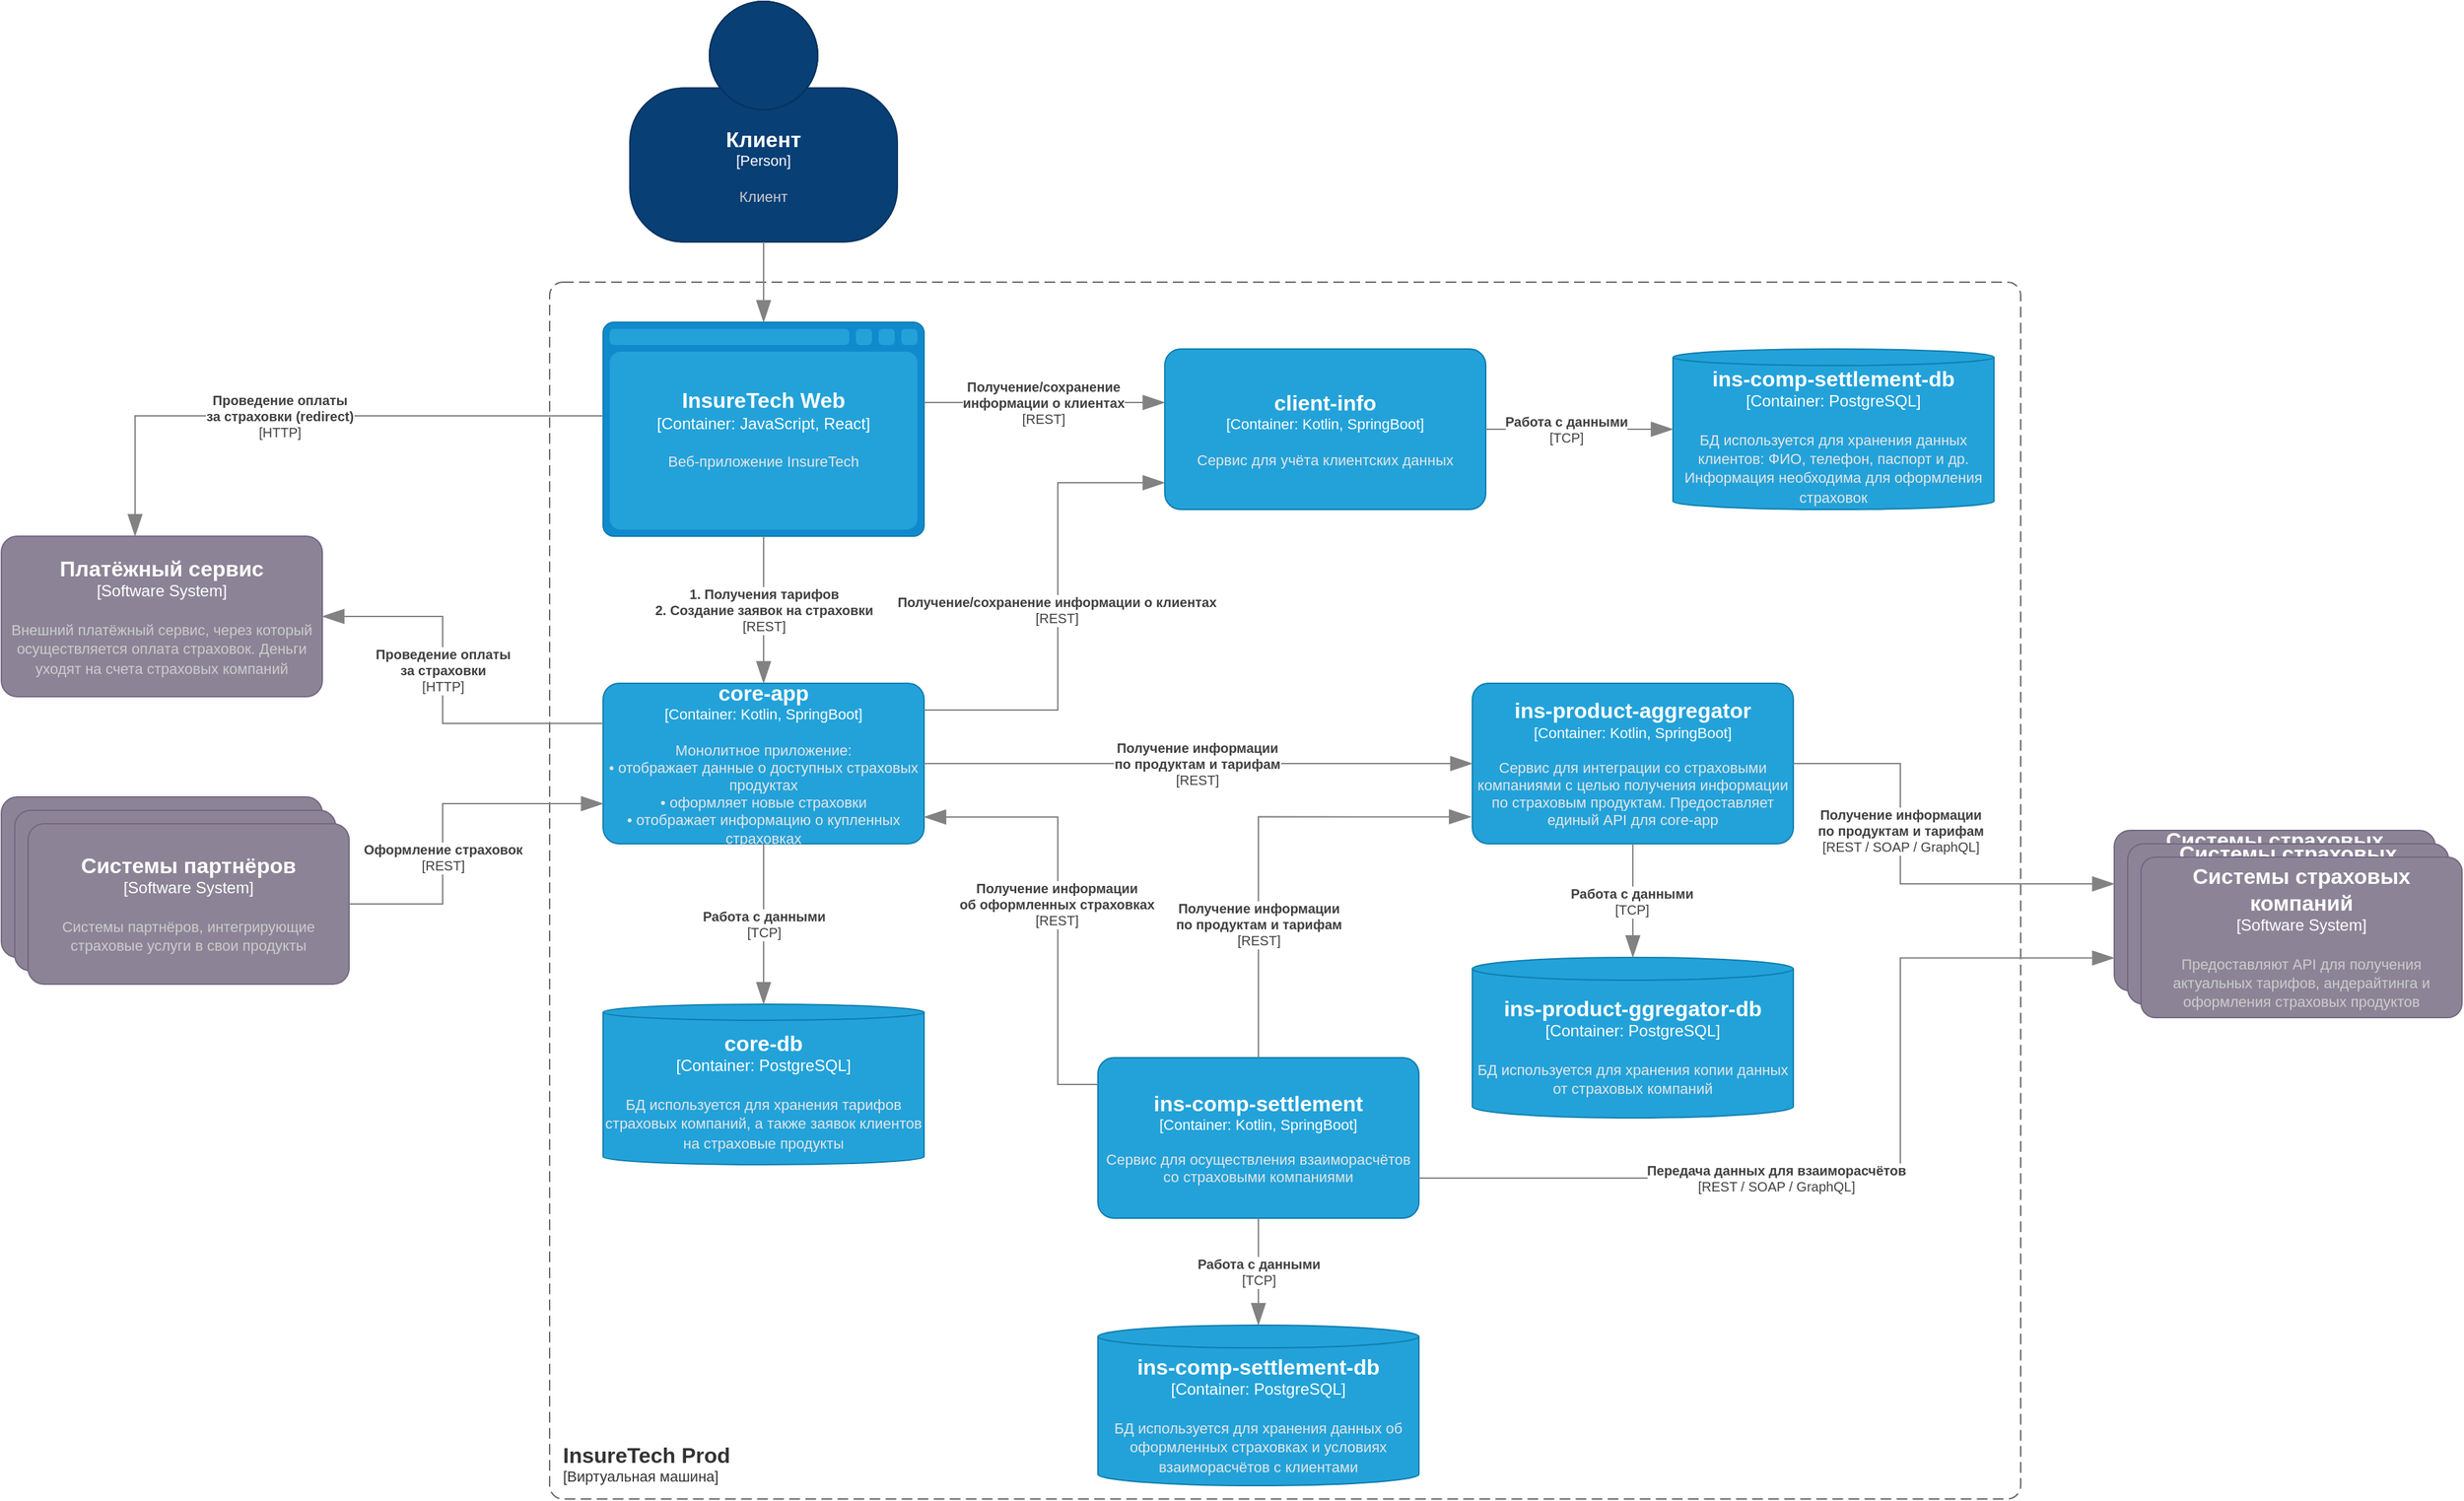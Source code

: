 <mxfile compressed="true" version="25.0.2" pages="2"><diagram id="51zmUan4mFf6pz3q3UUt" name="Cache DB"><mxGraphModel dx="1221" dy="1941" grid="1" gridSize="10" guides="1" tooltips="1" connect="1" arrows="1" fold="1" page="1" pageScale="1" pageWidth="827" pageHeight="1169" math="0" shadow="0"><root><mxCell id="0"/><mxCell id="1" parent="0"/><object placeholders="1" c4Name="InsureTech Prod" c4Type="SystemScopeBoundary" c4Application="Виртуальная машина" label="&lt;font style=&quot;font-size: 16px&quot;&gt;&lt;b&gt;&lt;div style=&quot;text-align: left&quot;&gt;%c4Name%&lt;/div&gt;&lt;/b&gt;&lt;/font&gt;&lt;div style=&quot;text-align: left&quot;&gt;[%c4Application%]&lt;/div&gt;" id="uZ0quFO-MIEIE11IO5jD-1"><mxCell style="rounded=1;fontSize=11;whiteSpace=wrap;html=1;dashed=1;arcSize=20;fillColor=none;strokeColor=#666666;fontColor=#333333;labelBackgroundColor=none;align=left;verticalAlign=bottom;labelBorderColor=none;spacingTop=0;spacing=10;dashPattern=8 4;metaEdit=1;rotatable=0;perimeter=rectanglePerimeter;noLabel=0;labelPadding=0;allowArrows=0;connectable=0;expand=0;recursiveResize=0;editable=1;pointerEvents=0;absoluteArcSize=1;points=[[0.25,0,0],[0.5,0,0],[0.75,0,0],[1,0.25,0],[1,0.5,0],[1,0.75,0],[0.75,1,0],[0.5,1,0],[0.25,1,0],[0,0.75,0],[0,0.5,0],[0,0.25,0]];" parent="1" vertex="1"><mxGeometry x="450" y="130" width="1100" height="910" as="geometry"/></mxCell></object><object placeholders="1" c4Type="core-db" c4Container="Container" c4Technology="PostgreSQL" c4Description="БД используется для хранения тарифов страховых компаний, а также заявок клиентов на страховые продукты" label="&lt;font style=&quot;font-size: 16px&quot;&gt;&lt;b&gt;%c4Type%&lt;/b&gt;&lt;/font&gt;&lt;div&gt;[%c4Container%:&amp;nbsp;%c4Technology%]&lt;/div&gt;&lt;br&gt;&lt;div&gt;&lt;font style=&quot;font-size: 11px&quot;&gt;&lt;font color=&quot;#E6E6E6&quot;&gt;%c4Description%&lt;/font&gt;&lt;/div&gt;" id="uZ0quFO-MIEIE11IO5jD-2"><mxCell style="shape=cylinder3;size=6.0;whiteSpace=wrap;html=1;boundedLbl=1;rounded=0;labelBackgroundColor=none;fillColor=#23A2D9;fontSize=12;fontColor=#ffffff;align=center;strokeColor=#0E7DAD;metaEdit=1;points=[[0.5,0,0],[1,0.25,0],[1,0.5,0],[1,0.75,0],[0.5,1,0],[0,0.75,0],[0,0.5,0],[0,0.25,0]];resizable=0;" parent="1" vertex="1"><mxGeometry x="490" y="670" width="240" height="120" as="geometry"/></mxCell></object><object placeholders="1" c4Name="core-app" c4Type="Container" c4Technology="Kotlin, SpringBoot" c4Description="Монолитное приложение:&#10;• отображает данные о доступных страховых продуктах&#10;• оформляет новые страховки&#10;• отображает информацию о купленных страховках" label="&lt;font style=&quot;font-size: 16px&quot;&gt;&lt;b&gt;%c4Name%&lt;/b&gt;&lt;/font&gt;&lt;div&gt;[%c4Type%: %c4Technology%]&lt;/div&gt;&lt;br&gt;&lt;div&gt;&lt;font style=&quot;font-size: 11px&quot;&gt;&lt;font color=&quot;#E6E6E6&quot;&gt;%c4Description%&lt;/font&gt;&lt;/div&gt;" id="uZ0quFO-MIEIE11IO5jD-3"><mxCell style="rounded=1;whiteSpace=wrap;html=1;fontSize=11;labelBackgroundColor=none;fillColor=#23A2D9;fontColor=#ffffff;align=center;arcSize=10;strokeColor=#0E7DAD;metaEdit=1;resizable=0;points=[[0.25,0,0],[0.5,0,0],[0.75,0,0],[1,0.25,0],[1,0.5,0],[1,0.75,0],[0.75,1,0],[0.5,1,0],[0.25,1,0],[0,0.75,0],[0,0.5,0],[0,0.25,0]];" parent="1" vertex="1"><mxGeometry x="490" y="430" width="240" height="120" as="geometry"/></mxCell></object><object placeholders="1" c4Type="InsureTech Web" c4Container="Container" c4Technology="JavaScript, React" c4Description="Веб-приложение InsureTech" label="&lt;font style=&quot;font-size: 16px&quot;&gt;&lt;b&gt;%c4Type%&lt;/b&gt;&lt;/font&gt;&lt;div&gt;[%c4Container%:&amp;nbsp;%c4Technology%]&lt;/div&gt;&lt;br&gt;&lt;div&gt;&lt;font style=&quot;font-size: 11px&quot;&gt;&lt;font color=&quot;#E6E6E6&quot;&gt;%c4Description%&lt;/font&gt;&lt;/div&gt;" id="uZ0quFO-MIEIE11IO5jD-4"><mxCell style="shape=mxgraph.c4.webBrowserContainer2;whiteSpace=wrap;html=1;boundedLbl=1;rounded=0;labelBackgroundColor=none;strokeColor=#118ACD;fillColor=#23A2D9;strokeColor=#118ACD;strokeColor2=#0E7DAD;fontSize=12;fontColor=#ffffff;align=center;metaEdit=1;points=[[0.5,0,0],[1,0.25,0],[1,0.5,0],[1,0.75,0],[0.5,1,0],[0,0.75,0],[0,0.5,0],[0,0.25,0]];resizable=0;" parent="1" vertex="1"><mxGeometry x="490" y="160" width="240" height="160" as="geometry"/></mxCell></object><object placeholders="1" c4Type="Relationship" c4Technology="REST" c4Description="1. Получения тарифов&#10;2. Создание заявок на страховки" label="&lt;div style=&quot;text-align: left&quot;&gt;&lt;div style=&quot;text-align: center&quot;&gt;&lt;b&gt;%c4Description%&lt;/b&gt;&lt;/div&gt;&lt;div style=&quot;text-align: center&quot;&gt;[%c4Technology%]&lt;/div&gt;&lt;/div&gt;" id="uZ0quFO-MIEIE11IO5jD-5"><mxCell style="endArrow=blockThin;html=1;fontSize=10;fontColor=#404040;strokeWidth=1;endFill=1;strokeColor=#828282;elbow=vertical;metaEdit=1;endSize=14;startSize=14;jumpStyle=arc;jumpSize=16;rounded=0;edgeStyle=orthogonalEdgeStyle;" parent="1" source="uZ0quFO-MIEIE11IO5jD-4" target="uZ0quFO-MIEIE11IO5jD-3" edge="1"><mxGeometry width="240" relative="1" as="geometry"><mxPoint x="550" y="290" as="sourcePoint"/><mxPoint x="790" y="290" as="targetPoint"/><Array as="points"><mxPoint x="610" y="160"/></Array></mxGeometry></mxCell></object><object placeholders="1" c4Type="Relationship" c4Technology="TCP" c4Description="Работа с данными" label="&lt;div style=&quot;text-align: left&quot;&gt;&lt;div style=&quot;text-align: center&quot;&gt;&lt;b&gt;%c4Description%&lt;/b&gt;&lt;/div&gt;&lt;div style=&quot;text-align: center&quot;&gt;[%c4Technology%]&lt;/div&gt;&lt;/div&gt;" id="uZ0quFO-MIEIE11IO5jD-6"><mxCell style="endArrow=blockThin;html=1;fontSize=10;fontColor=#404040;strokeWidth=1;endFill=1;strokeColor=#828282;elbow=vertical;metaEdit=1;endSize=14;startSize=14;jumpStyle=arc;jumpSize=16;rounded=0;edgeStyle=orthogonalEdgeStyle;" parent="1" source="uZ0quFO-MIEIE11IO5jD-3" target="uZ0quFO-MIEIE11IO5jD-2" edge="1"><mxGeometry width="240" relative="1" as="geometry"><mxPoint x="600" y="600" as="sourcePoint"/><mxPoint x="840" y="600" as="targetPoint"/></mxGeometry></mxCell></object><object placeholders="1" c4Name="Системы партнеров" c4Type="Software System" c4Description="Системы партнеров, интегрирующие страховые услуги в свои продукты" label="&lt;font style=&quot;font-size: 16px&quot;&gt;&lt;b&gt;%c4Name%&lt;/b&gt;&lt;/font&gt;&lt;div&gt;[%c4Type%]&lt;/div&gt;&lt;br&gt;&lt;div&gt;&lt;font style=&quot;font-size: 11px&quot;&gt;&lt;font color=&quot;#cccccc&quot;&gt;%c4Description%&lt;/font&gt;&lt;/div&gt;" id="uZ0quFO-MIEIE11IO5jD-7"><mxCell style="rounded=1;whiteSpace=wrap;html=1;labelBackgroundColor=none;fillColor=#8C8496;fontColor=#ffffff;align=center;arcSize=10;strokeColor=#736782;metaEdit=1;resizable=0;points=[[0.25,0,0],[0.5,0,0],[0.75,0,0],[1,0.25,0],[1,0.5,0],[1,0.75,0],[0.75,1,0],[0.5,1,0],[0.25,1,0],[0,0.75,0],[0,0.5,0],[0,0.25,0]];" parent="1" vertex="1"><mxGeometry x="40" y="515" width="240" height="120" as="geometry"/></mxCell></object><object placeholders="1" c4Name="Системы партнеров" c4Type="Software System" c4Description="Системы партнеров, интегрирующие страховые услуги в свои продукты" label="&lt;font style=&quot;font-size: 16px&quot;&gt;&lt;b&gt;%c4Name%&lt;/b&gt;&lt;/font&gt;&lt;div&gt;[%c4Type%]&lt;/div&gt;&lt;br&gt;&lt;div&gt;&lt;font style=&quot;font-size: 11px&quot;&gt;&lt;font color=&quot;#cccccc&quot;&gt;%c4Description%&lt;/font&gt;&lt;/div&gt;" id="uZ0quFO-MIEIE11IO5jD-8"><mxCell style="rounded=1;whiteSpace=wrap;html=1;labelBackgroundColor=none;fillColor=#8C8496;fontColor=#ffffff;align=center;arcSize=10;strokeColor=#736782;metaEdit=1;resizable=0;points=[[0.25,0,0],[0.5,0,0],[0.75,0,0],[1,0.25,0],[1,0.5,0],[1,0.75,0],[0.75,1,0],[0.5,1,0],[0.25,1,0],[0,0.75,0],[0,0.5,0],[0,0.25,0]];" parent="1" vertex="1"><mxGeometry x="50" y="525" width="240" height="120" as="geometry"/></mxCell></object><object placeholders="1" c4Name="Системы партнёров" c4Type="Software System" c4Description="Системы партнёров, интегрирующие страховые услуги в свои продукты" label="&lt;font style=&quot;font-size: 16px&quot;&gt;&lt;b&gt;%c4Name%&lt;/b&gt;&lt;/font&gt;&lt;div&gt;[%c4Type%]&lt;/div&gt;&lt;br&gt;&lt;div&gt;&lt;font style=&quot;font-size: 11px&quot;&gt;&lt;font color=&quot;#cccccc&quot;&gt;%c4Description%&lt;/font&gt;&lt;/div&gt;" id="uZ0quFO-MIEIE11IO5jD-9"><mxCell style="rounded=1;whiteSpace=wrap;html=1;labelBackgroundColor=none;fillColor=#8C8496;fontColor=#ffffff;align=center;arcSize=10;strokeColor=#736782;metaEdit=1;resizable=0;points=[[0.25,0,0],[0.5,0,0],[0.75,0,0],[1,0.25,0],[1,0.5,0],[1,0.75,0],[0.75,1,0],[0.5,1,0],[0.25,1,0],[0,0.75,0],[0,0.5,0],[0,0.25,0]];" parent="1" vertex="1"><mxGeometry x="60" y="535" width="240" height="120" as="geometry"/></mxCell></object><object placeholders="1" c4Type="Relationship" c4Technology="REST" c4Description="Оформление страховок" label="&lt;div style=&quot;text-align: left&quot;&gt;&lt;div style=&quot;text-align: center&quot;&gt;&lt;b&gt;%c4Description%&lt;/b&gt;&lt;/div&gt;&lt;div style=&quot;text-align: center&quot;&gt;[%c4Technology%]&lt;/div&gt;&lt;/div&gt;" id="uZ0quFO-MIEIE11IO5jD-10"><mxCell style="endArrow=blockThin;html=1;fontSize=10;fontColor=#404040;strokeWidth=1;endFill=1;strokeColor=#828282;elbow=vertical;metaEdit=1;endSize=14;startSize=14;jumpStyle=arc;jumpSize=16;rounded=0;edgeStyle=orthogonalEdgeStyle;" parent="1" source="uZ0quFO-MIEIE11IO5jD-9" target="uZ0quFO-MIEIE11IO5jD-3" edge="1"><mxGeometry x="-0.207" width="240" relative="1" as="geometry"><mxPoint x="50" y="415" as="sourcePoint"/><mxPoint x="490" y="595" as="targetPoint"/><Array as="points"><mxPoint x="370" y="595"/><mxPoint x="370" y="520"/></Array><mxPoint as="offset"/></mxGeometry></mxCell></object><object placeholders="1" c4Name="Системы страховых компаний" c4Type="Software System" c4Description="Системы страховых компаний, предоставляющие API для получения актуальных тарифов, андерайтинга и оформления страховых продуктов" label="&lt;font style=&quot;font-size: 16px&quot;&gt;&lt;b&gt;%c4Name%&lt;/b&gt;&lt;/font&gt;&lt;div&gt;[%c4Type%]&lt;/div&gt;&lt;br&gt;&lt;div&gt;&lt;font style=&quot;font-size: 11px&quot;&gt;&lt;font color=&quot;#cccccc&quot;&gt;%c4Description%&lt;/font&gt;&lt;/div&gt;" id="uZ0quFO-MIEIE11IO5jD-11"><mxCell style="rounded=1;whiteSpace=wrap;html=1;labelBackgroundColor=none;fillColor=#8C8496;fontColor=#ffffff;align=center;arcSize=10;strokeColor=#736782;metaEdit=1;resizable=0;points=[[0.25,0,0],[0.5,0,0],[0.75,0,0],[1,0.25,0],[1,0.5,0],[1,0.75,0],[0.75,1,0],[0.5,1,0],[0.25,1,0],[0,0.75,0],[0,0.5,0],[0,0.25,0]];" parent="1" vertex="1"><mxGeometry x="1620" y="540" width="240" height="120" as="geometry"/></mxCell></object><object placeholders="1" c4Name="Системы страховых компаний" c4Type="Software System" c4Description="Системы страховых компаний, предоставляющие API для получения актуальных тарифов, андерайтинга и оформления страховых продуктов" label="&lt;font style=&quot;font-size: 16px&quot;&gt;&lt;b&gt;%c4Name%&lt;/b&gt;&lt;/font&gt;&lt;div&gt;[%c4Type%]&lt;/div&gt;&lt;br&gt;&lt;div&gt;&lt;font style=&quot;font-size: 11px&quot;&gt;&lt;font color=&quot;#cccccc&quot;&gt;%c4Description%&lt;/font&gt;&lt;/div&gt;" id="uZ0quFO-MIEIE11IO5jD-12"><mxCell style="rounded=1;whiteSpace=wrap;html=1;labelBackgroundColor=none;fillColor=#8C8496;fontColor=#ffffff;align=center;arcSize=10;strokeColor=#736782;metaEdit=1;resizable=0;points=[[0.25,0,0],[0.5,0,0],[0.75,0,0],[1,0.25,0],[1,0.5,0],[1,0.75,0],[0.75,1,0],[0.5,1,0],[0.25,1,0],[0,0.75,0],[0,0.5,0],[0,0.25,0]];" parent="1" vertex="1"><mxGeometry x="1630" y="550" width="240" height="120" as="geometry"/></mxCell></object><object placeholders="1" c4Name="Системы страховых компаний" c4Type="Software System" c4Description="Предоставляют API для получения актуальных тарифов, андерайтинга и оформления страховых продуктов" label="&lt;font style=&quot;font-size: 16px&quot;&gt;&lt;b&gt;%c4Name%&lt;/b&gt;&lt;/font&gt;&lt;div&gt;[%c4Type%]&lt;/div&gt;&lt;br&gt;&lt;div&gt;&lt;font style=&quot;font-size: 11px&quot;&gt;&lt;font color=&quot;#cccccc&quot;&gt;%c4Description%&lt;/font&gt;&lt;/div&gt;" id="uZ0quFO-MIEIE11IO5jD-13"><mxCell style="rounded=1;whiteSpace=wrap;html=1;labelBackgroundColor=none;fillColor=#8C8496;fontColor=#ffffff;align=center;arcSize=9;strokeColor=#736782;metaEdit=1;resizable=0;points=[[0.25,0,0],[0.5,0,0],[0.75,0,0],[1,0.25,0],[1,0.5,0],[1,0.75,0],[0.75,1,0],[0.5,1,0],[0.25,1,0],[0,0.75,0],[0,0.5,0],[0,0.25,0]];" parent="1" vertex="1"><mxGeometry x="1640" y="560" width="240" height="120" as="geometry"/></mxCell></object><object placeholders="1" c4Name="ins-product-aggregator" c4Type="Container" c4Technology="Kotlin, SpringBoot" c4Description="Сервис для интеграции со страховыми компаниями с целью получения информации по страховым продуктам. Предоставляет единый API для core-app" label="&lt;font style=&quot;font-size: 16px&quot;&gt;&lt;b&gt;%c4Name%&lt;/b&gt;&lt;/font&gt;&lt;div&gt;[%c4Type%: %c4Technology%]&lt;/div&gt;&lt;br&gt;&lt;div&gt;&lt;font style=&quot;font-size: 11px&quot;&gt;&lt;font color=&quot;#E6E6E6&quot;&gt;%c4Description%&lt;/font&gt;&lt;/div&gt;" id="uZ0quFO-MIEIE11IO5jD-16"><mxCell style="rounded=1;whiteSpace=wrap;html=1;fontSize=11;labelBackgroundColor=none;fillColor=#23A2D9;fontColor=#ffffff;align=center;arcSize=10;strokeColor=#0E7DAD;metaEdit=1;resizable=0;points=[[0.25,0,0],[0.5,0,0],[0.75,0,0],[1,0.25,0],[1,0.5,0],[1,0.75,0],[0.75,1,0],[0.5,1,0],[0.25,1,0],[0,0.75,0],[0,0.5,0],[0,0.25,0]];" parent="1" vertex="1"><mxGeometry x="1140" y="430" width="240" height="120" as="geometry"/></mxCell></object><object placeholders="1" c4Type="Relationship" c4Technology="REST / SOAP / GraphQL" c4Description="Получение информации &#10;по продуктам и тарифам" label="&lt;div style=&quot;text-align: left&quot;&gt;&lt;div style=&quot;text-align: center&quot;&gt;&lt;b&gt;%c4Description%&lt;/b&gt;&lt;/div&gt;&lt;div style=&quot;text-align: center&quot;&gt;[%c4Technology%]&lt;/div&gt;&lt;/div&gt;" id="uZ0quFO-MIEIE11IO5jD-17"><mxCell style="endArrow=blockThin;html=1;fontSize=10;fontColor=#404040;strokeWidth=1;endFill=1;strokeColor=#828282;elbow=vertical;metaEdit=1;endSize=14;startSize=14;jumpStyle=arc;jumpSize=16;rounded=0;edgeStyle=orthogonalEdgeStyle;" parent="1" source="uZ0quFO-MIEIE11IO5jD-16" target="uZ0quFO-MIEIE11IO5jD-11" edge="1"><mxGeometry x="-0.214" width="240" relative="1" as="geometry"><mxPoint x="870" y="390" as="sourcePoint"/><mxPoint x="1110" y="390" as="targetPoint"/><mxPoint as="offset"/><Array as="points"><mxPoint x="1460" y="490"/><mxPoint x="1460" y="580"/></Array></mxGeometry></mxCell></object><object placeholders="1" c4Type="Relationship" c4Technology="REST" c4Description="Получение информации &#10;по продуктам и тарифам" label="&lt;div style=&quot;text-align: left&quot;&gt;&lt;div style=&quot;text-align: center&quot;&gt;&lt;b&gt;%c4Description%&lt;/b&gt;&lt;/div&gt;&lt;div style=&quot;text-align: center&quot;&gt;[%c4Technology%]&lt;/div&gt;&lt;/div&gt;" id="uZ0quFO-MIEIE11IO5jD-18"><mxCell style="endArrow=blockThin;html=1;fontSize=10;fontColor=#404040;strokeWidth=1;endFill=1;strokeColor=#828282;elbow=vertical;metaEdit=1;endSize=14;startSize=14;jumpStyle=arc;jumpSize=16;rounded=0;edgeStyle=orthogonalEdgeStyle;" parent="1" source="uZ0quFO-MIEIE11IO5jD-3" target="uZ0quFO-MIEIE11IO5jD-16" edge="1"><mxGeometry width="240" relative="1" as="geometry"><mxPoint x="1190" y="500" as="sourcePoint"/><mxPoint x="1370" y="500" as="targetPoint"/><mxPoint x="-1" as="offset"/><Array as="points"><mxPoint x="820" y="490"/><mxPoint x="820" y="490"/></Array></mxGeometry></mxCell></object><object placeholders="1" c4Name="ins-comp-settlement" c4Type="Container" c4Technology="Kotlin, SpringBoot" c4Description="Сервис для осуществления взаиморасчётов со страховыми компаниями" label="&lt;font style=&quot;font-size: 16px&quot;&gt;&lt;b&gt;%c4Name%&lt;/b&gt;&lt;/font&gt;&lt;div&gt;[%c4Type%: %c4Technology%]&lt;/div&gt;&lt;br&gt;&lt;div&gt;&lt;font style=&quot;font-size: 11px&quot;&gt;&lt;font color=&quot;#E6E6E6&quot;&gt;%c4Description%&lt;/font&gt;&lt;/div&gt;" id="uZ0quFO-MIEIE11IO5jD-19"><mxCell style="rounded=1;whiteSpace=wrap;html=1;fontSize=11;labelBackgroundColor=none;fillColor=#23A2D9;fontColor=#ffffff;align=center;arcSize=10;strokeColor=#0E7DAD;metaEdit=1;resizable=0;points=[[0.25,0,0],[0.5,0,0],[0.75,0,0],[1,0.25,0],[1,0.5,0],[1,0.75,0],[0.75,1,0],[0.5,1,0],[0.25,1,0],[0,0.75,0],[0,0.5,0],[0,0.25,0]];" parent="1" vertex="1"><mxGeometry x="860" y="710" width="240" height="120" as="geometry"/></mxCell></object><object placeholders="1" c4Name="Клиент" c4Type="Person" c4Description="Клиент" label="&lt;font style=&quot;font-size: 16px&quot;&gt;&lt;b&gt;%c4Name%&lt;/b&gt;&lt;/font&gt;&lt;div&gt;[%c4Type%]&lt;/div&gt;&lt;br&gt;&lt;div&gt;&lt;font style=&quot;font-size: 11px&quot;&gt;&lt;font color=&quot;#cccccc&quot;&gt;%c4Description%&lt;/font&gt;&lt;/div&gt;" id="uZ0quFO-MIEIE11IO5jD-23"><mxCell style="html=1;fontSize=11;dashed=0;whiteSpace=wrap;fillColor=#083F75;strokeColor=#06315C;fontColor=#ffffff;shape=mxgraph.c4.person2;align=center;metaEdit=1;points=[[0.5,0,0],[1,0.5,0],[1,0.75,0],[0.75,1,0],[0.5,1,0],[0.25,1,0],[0,0.75,0],[0,0.5,0]];resizable=0;" parent="1" vertex="1"><mxGeometry x="510" y="-80" width="200" height="180" as="geometry"/></mxCell></object><object placeholders="1" c4Type="Relationship" id="uZ0quFO-MIEIE11IO5jD-24"><mxCell style="endArrow=blockThin;html=1;fontSize=10;fontColor=#404040;strokeWidth=1;endFill=1;strokeColor=#828282;elbow=vertical;metaEdit=1;endSize=14;startSize=14;jumpStyle=arc;jumpSize=16;rounded=0;edgeStyle=orthogonalEdgeStyle;" parent="1" source="uZ0quFO-MIEIE11IO5jD-23" target="uZ0quFO-MIEIE11IO5jD-4" edge="1"><mxGeometry width="240" relative="1" as="geometry"><mxPoint x="650" y="10" as="sourcePoint"/><mxPoint x="890" y="10" as="targetPoint"/></mxGeometry></mxCell></object><object placeholders="1" c4Type="ins-comp-settlement-db" c4Container="Container" c4Technology="PostgreSQL" c4Description="БД используется для хранения данных об оформленных страховках и условиях взаиморасчётов с клиентами" label="&lt;font style=&quot;font-size: 16px&quot;&gt;&lt;b&gt;%c4Type%&lt;/b&gt;&lt;/font&gt;&lt;div&gt;[%c4Container%:&amp;nbsp;%c4Technology%]&lt;/div&gt;&lt;br&gt;&lt;div&gt;&lt;font style=&quot;font-size: 11px&quot;&gt;&lt;font color=&quot;#E6E6E6&quot;&gt;%c4Description%&lt;/font&gt;&lt;/div&gt;" id="uZ0quFO-MIEIE11IO5jD-28"><mxCell style="shape=cylinder3;size=8.51;whiteSpace=wrap;html=1;boundedLbl=1;rounded=0;labelBackgroundColor=none;fillColor=#23A2D9;fontSize=12;fontColor=#ffffff;align=center;strokeColor=#0E7DAD;metaEdit=1;points=[[0.5,0,0],[1,0.25,0],[1,0.5,0],[1,0.75,0],[0.5,1,0],[0,0.75,0],[0,0.5,0],[0,0.25,0]];resizable=0;" parent="1" vertex="1"><mxGeometry x="860" y="910" width="240" height="120" as="geometry"/></mxCell></object><object placeholders="1" c4Type="Relationship" c4Technology="TCP" c4Description="Работа с данными" label="&lt;div style=&quot;text-align: left&quot;&gt;&lt;div style=&quot;text-align: center&quot;&gt;&lt;b&gt;%c4Description%&lt;/b&gt;&lt;/div&gt;&lt;div style=&quot;text-align: center&quot;&gt;[%c4Technology%]&lt;/div&gt;&lt;/div&gt;" id="uZ0quFO-MIEIE11IO5jD-29"><mxCell style="endArrow=blockThin;html=1;fontSize=10;fontColor=#404040;strokeWidth=1;endFill=1;strokeColor=#828282;elbow=vertical;metaEdit=1;endSize=14;startSize=14;jumpStyle=arc;jumpSize=16;rounded=0;edgeStyle=orthogonalEdgeStyle;" parent="1" source="uZ0quFO-MIEIE11IO5jD-19" target="uZ0quFO-MIEIE11IO5jD-28" edge="1"><mxGeometry width="240" relative="1" as="geometry"><mxPoint x="740" y="800" as="sourcePoint"/><mxPoint x="740" y="920" as="targetPoint"/></mxGeometry></mxCell></object><object placeholders="1" c4Type="Relationship" c4Technology="REST / SOAP / GraphQL" c4Description="Передача данных для взаиморасчётов" label="&lt;div style=&quot;text-align: left&quot;&gt;&lt;div style=&quot;text-align: center&quot;&gt;&lt;b&gt;%c4Description%&lt;/b&gt;&lt;/div&gt;&lt;div style=&quot;text-align: center&quot;&gt;[%c4Technology%]&lt;/div&gt;&lt;/div&gt;" id="uZ0quFO-MIEIE11IO5jD-32"><mxCell style="endArrow=blockThin;html=1;fontSize=10;fontColor=#404040;strokeWidth=1;endFill=1;strokeColor=#828282;elbow=vertical;metaEdit=1;endSize=14;startSize=14;jumpStyle=arc;jumpSize=16;rounded=0;edgeStyle=orthogonalEdgeStyle;entryX=0;entryY=0.795;entryDx=0;entryDy=0;entryPerimeter=0;exitX=1;exitY=0.75;exitDx=0;exitDy=0;exitPerimeter=0;" parent="1" source="uZ0quFO-MIEIE11IO5jD-19" target="uZ0quFO-MIEIE11IO5jD-11" edge="1"><mxGeometry x="-0.221" width="240" relative="1" as="geometry"><mxPoint x="1160" y="500" as="sourcePoint"/><mxPoint x="1350" y="590" as="targetPoint"/><mxPoint as="offset"/><Array as="points"><mxPoint x="1460" y="800"/><mxPoint x="1460" y="635"/></Array></mxGeometry></mxCell></object><object placeholders="1" c4Type="Relationship" c4Technology="REST" c4Description="Получение информации &#10;по продуктам и тарифам" label="&lt;div style=&quot;text-align: left&quot;&gt;&lt;div style=&quot;text-align: center&quot;&gt;&lt;b&gt;%c4Description%&lt;/b&gt;&lt;/div&gt;&lt;div style=&quot;text-align: center&quot;&gt;[%c4Technology%]&lt;/div&gt;&lt;/div&gt;" id="uZ0quFO-MIEIE11IO5jD-33"><mxCell style="endArrow=blockThin;html=1;fontSize=10;fontColor=#404040;strokeWidth=1;endFill=1;strokeColor=#828282;elbow=vertical;metaEdit=1;endSize=14;startSize=14;jumpStyle=arc;jumpSize=16;rounded=0;edgeStyle=orthogonalEdgeStyle;entryX=-0.004;entryY=0.832;entryDx=0;entryDy=0;entryPerimeter=0;exitX=0.5;exitY=0;exitDx=0;exitDy=0;exitPerimeter=0;" parent="1" source="uZ0quFO-MIEIE11IO5jD-19" target="uZ0quFO-MIEIE11IO5jD-16" edge="1"><mxGeometry x="-0.41" width="240" relative="1" as="geometry"><mxPoint x="890" y="470" as="sourcePoint"/><mxPoint x="1070" y="470" as="targetPoint"/><mxPoint as="offset"/><Array as="points"/></mxGeometry></mxCell></object><object placeholders="1" c4Type="Relationship" c4Technology="REST" c4Description="Получение информации &#10;об оформленных страховках" label="&lt;div style=&quot;text-align: left&quot;&gt;&lt;div style=&quot;text-align: center&quot;&gt;&lt;b&gt;%c4Description%&lt;/b&gt;&lt;/div&gt;&lt;div style=&quot;text-align: center&quot;&gt;[%c4Technology%]&lt;/div&gt;&lt;/div&gt;" id="uZ0quFO-MIEIE11IO5jD-34"><mxCell style="endArrow=blockThin;html=1;fontSize=10;fontColor=#404040;strokeWidth=1;endFill=1;strokeColor=#828282;elbow=vertical;metaEdit=1;endSize=14;startSize=14;jumpStyle=arc;jumpSize=16;rounded=0;edgeStyle=orthogonalEdgeStyle;" parent="1" source="uZ0quFO-MIEIE11IO5jD-19" target="uZ0quFO-MIEIE11IO5jD-3" edge="1"><mxGeometry width="240" relative="1" as="geometry"><mxPoint x="740" y="470" as="sourcePoint"/><mxPoint x="920" y="470" as="targetPoint"/><mxPoint x="-1" as="offset"/><Array as="points"><mxPoint x="830" y="730"/><mxPoint x="830" y="530"/></Array></mxGeometry></mxCell></object><object placeholders="1" c4Name="Платёжный сервис" c4Type="Software System" c4Description="Внешний платёжный сервис, через который осуществляется оплата страховок. Деньги уходят на счета страховых компаний" label="&lt;font style=&quot;font-size: 16px&quot;&gt;&lt;b&gt;%c4Name%&lt;/b&gt;&lt;/font&gt;&lt;div&gt;[%c4Type%]&lt;/div&gt;&lt;br&gt;&lt;div&gt;&lt;font style=&quot;font-size: 11px&quot;&gt;&lt;font color=&quot;#cccccc&quot;&gt;%c4Description%&lt;/font&gt;&lt;/div&gt;" id="uZ0quFO-MIEIE11IO5jD-36"><mxCell style="rounded=1;whiteSpace=wrap;html=1;labelBackgroundColor=none;fillColor=#8C8496;fontColor=#ffffff;align=center;arcSize=10;strokeColor=#736782;metaEdit=1;resizable=0;points=[[0.25,0,0],[0.5,0,0],[0.75,0,0],[1,0.25,0],[1,0.5,0],[1,0.75,0],[0.75,1,0],[0.5,1,0],[0.25,1,0],[0,0.75,0],[0,0.5,0],[0,0.25,0]];" parent="1" vertex="1"><mxGeometry x="40" y="320" width="240" height="120" as="geometry"/></mxCell></object><object placeholders="1" c4Type="Relationship" c4Technology="HTTP" c4Description="Проведение оплаты &#10;за страховки" label="&lt;div style=&quot;text-align: left&quot;&gt;&lt;div style=&quot;text-align: center&quot;&gt;&lt;b&gt;%c4Description%&lt;/b&gt;&lt;/div&gt;&lt;div style=&quot;text-align: center&quot;&gt;[%c4Technology%]&lt;/div&gt;&lt;/div&gt;" id="uZ0quFO-MIEIE11IO5jD-37"><mxCell style="endArrow=blockThin;html=1;fontSize=10;fontColor=#404040;strokeWidth=1;endFill=1;strokeColor=#828282;elbow=vertical;metaEdit=1;endSize=14;startSize=14;jumpStyle=arc;jumpSize=16;rounded=0;edgeStyle=orthogonalEdgeStyle;" parent="1" source="uZ0quFO-MIEIE11IO5jD-3" target="uZ0quFO-MIEIE11IO5jD-36" edge="1"><mxGeometry x="0.103" width="240" relative="1" as="geometry"><mxPoint x="310" y="605" as="sourcePoint"/><mxPoint x="500" y="530" as="targetPoint"/><Array as="points"><mxPoint x="370" y="460"/><mxPoint x="370" y="380"/></Array><mxPoint as="offset"/></mxGeometry></mxCell></object><object placeholders="1" c4Type="Relationship" c4Technology="HTTP" c4Description="Проведение оплаты &#10;за страховки (redirect)" label="&lt;div style=&quot;text-align: left&quot;&gt;&lt;div style=&quot;text-align: center&quot;&gt;&lt;b&gt;%c4Description%&lt;/b&gt;&lt;/div&gt;&lt;div style=&quot;text-align: center&quot;&gt;[%c4Technology%]&lt;/div&gt;&lt;/div&gt;" id="uZ0quFO-MIEIE11IO5jD-38"><mxCell style="endArrow=blockThin;html=1;fontSize=10;fontColor=#404040;strokeWidth=1;endFill=1;strokeColor=#828282;elbow=vertical;metaEdit=1;endSize=14;startSize=14;jumpStyle=arc;jumpSize=16;rounded=0;edgeStyle=orthogonalEdgeStyle;" parent="1" source="uZ0quFO-MIEIE11IO5jD-4" target="uZ0quFO-MIEIE11IO5jD-36" edge="1"><mxGeometry x="0.103" width="240" relative="1" as="geometry"><mxPoint x="500" y="470" as="sourcePoint"/><mxPoint x="290" y="390" as="targetPoint"/><Array as="points"><mxPoint x="140" y="230"/></Array><mxPoint as="offset"/></mxGeometry></mxCell></object><object placeholders="1" c4Name="client-info" c4Type="Container" c4Technology="Kotlin, SpringBoot" c4Description="Сервис для учёта клиентских данных" label="&lt;font style=&quot;font-size: 16px&quot;&gt;&lt;b&gt;%c4Name%&lt;/b&gt;&lt;/font&gt;&lt;div&gt;[%c4Type%: %c4Technology%]&lt;/div&gt;&lt;br&gt;&lt;div&gt;&lt;font style=&quot;font-size: 11px&quot;&gt;&lt;font color=&quot;#E6E6E6&quot;&gt;%c4Description%&lt;/font&gt;&lt;/div&gt;" id="ckVUTfoMV_SZnMC_Z-Nl-1"><mxCell style="rounded=1;whiteSpace=wrap;html=1;fontSize=11;labelBackgroundColor=none;fillColor=#23A2D9;fontColor=#ffffff;align=center;arcSize=10;strokeColor=#0E7DAD;metaEdit=1;resizable=0;points=[[0.25,0,0],[0.5,0,0],[0.75,0,0],[1,0.25,0],[1,0.5,0],[1,0.75,0],[0.75,1,0],[0.5,1,0],[0.25,1,0],[0,0.75,0],[0,0.5,0],[0,0.25,0]];" parent="1" vertex="1"><mxGeometry x="910" y="180" width="240" height="120" as="geometry"/></mxCell></object><object placeholders="1" c4Type="ins-comp-settlement-db" c4Container="Container" c4Technology="PostgreSQL" c4Description="БД используется для хранения данных клиентов: ФИО, телефон, паспорт и др. Информация необходима для оформления страховок" label="&lt;font style=&quot;font-size: 16px&quot;&gt;&lt;b&gt;%c4Type%&lt;/b&gt;&lt;/font&gt;&lt;div&gt;[%c4Container%:&amp;nbsp;%c4Technology%]&lt;/div&gt;&lt;br&gt;&lt;div&gt;&lt;font style=&quot;font-size: 11px&quot;&gt;&lt;font color=&quot;#E6E6E6&quot;&gt;%c4Description%&lt;/font&gt;&lt;/div&gt;" id="ckVUTfoMV_SZnMC_Z-Nl-2"><mxCell style="shape=cylinder3;size=6.172;whiteSpace=wrap;html=1;boundedLbl=1;rounded=0;labelBackgroundColor=none;fillColor=#23A2D9;fontSize=12;fontColor=#ffffff;align=center;strokeColor=#0E7DAD;metaEdit=1;points=[[0.5,0,0],[1,0.25,0],[1,0.5,0],[1,0.75,0],[0.5,1,0],[0,0.75,0],[0,0.5,0],[0,0.25,0]];resizable=0;" parent="1" vertex="1"><mxGeometry x="1290" y="180" width="240" height="120" as="geometry"/></mxCell></object><object placeholders="1" c4Type="Relationship" c4Technology="TCP" c4Description="Работа с данными" label="&lt;div style=&quot;text-align: left&quot;&gt;&lt;div style=&quot;text-align: center&quot;&gt;&lt;b&gt;%c4Description%&lt;/b&gt;&lt;/div&gt;&lt;div style=&quot;text-align: center&quot;&gt;[%c4Technology%]&lt;/div&gt;&lt;/div&gt;" id="ckVUTfoMV_SZnMC_Z-Nl-3"><mxCell style="endArrow=blockThin;html=1;fontSize=10;fontColor=#404040;strokeWidth=1;endFill=1;strokeColor=#828282;elbow=vertical;metaEdit=1;endSize=14;startSize=14;jumpStyle=arc;jumpSize=16;rounded=0;edgeStyle=orthogonalEdgeStyle;" parent="1" source="ckVUTfoMV_SZnMC_Z-Nl-1" target="ckVUTfoMV_SZnMC_Z-Nl-2" edge="1"><mxGeometry x="-0.143" width="240" relative="1" as="geometry"><mxPoint x="1040" y="800" as="sourcePoint"/><mxPoint x="1040" y="920" as="targetPoint"/><mxPoint as="offset"/></mxGeometry></mxCell></object><object placeholders="1" c4Type="Relationship" c4Technology="REST" c4Description="Получение/сохранение информации о клиентах" label="&lt;div style=&quot;text-align: left&quot;&gt;&lt;div style=&quot;text-align: center&quot;&gt;&lt;b&gt;%c4Description%&lt;/b&gt;&lt;/div&gt;&lt;div style=&quot;text-align: center&quot;&gt;[%c4Technology%]&lt;/div&gt;&lt;/div&gt;" id="ckVUTfoMV_SZnMC_Z-Nl-4"><mxCell style="endArrow=blockThin;html=1;fontSize=10;fontColor=#404040;strokeWidth=1;endFill=1;strokeColor=#828282;elbow=vertical;metaEdit=1;endSize=14;startSize=14;jumpStyle=arc;jumpSize=16;rounded=0;edgeStyle=orthogonalEdgeStyle;" parent="1" source="uZ0quFO-MIEIE11IO5jD-3" target="ckVUTfoMV_SZnMC_Z-Nl-1" edge="1"><mxGeometry width="240" relative="1" as="geometry"><mxPoint x="740" y="500" as="sourcePoint"/><mxPoint x="920" y="500" as="targetPoint"/><mxPoint x="-1" as="offset"/><Array as="points"><mxPoint x="830" y="450"/><mxPoint x="830" y="280"/></Array></mxGeometry></mxCell></object><object placeholders="1" c4Type="Relationship" c4Technology="REST" c4Description="Получение/сохранение&#10; информации о клиентах" label="&lt;div style=&quot;text-align: left&quot;&gt;&lt;div style=&quot;text-align: center&quot;&gt;&lt;b&gt;%c4Description%&lt;/b&gt;&lt;/div&gt;&lt;div style=&quot;text-align: center&quot;&gt;[%c4Technology%]&lt;/div&gt;&lt;/div&gt;" id="ckVUTfoMV_SZnMC_Z-Nl-5"><mxCell style="endArrow=blockThin;html=1;fontSize=10;fontColor=#404040;strokeWidth=1;endFill=1;strokeColor=#828282;elbow=vertical;metaEdit=1;endSize=14;startSize=14;jumpStyle=arc;jumpSize=16;rounded=0;edgeStyle=orthogonalEdgeStyle;" parent="1" source="uZ0quFO-MIEIE11IO5jD-4" target="ckVUTfoMV_SZnMC_Z-Nl-1" edge="1"><mxGeometry width="240" relative="1" as="geometry"><mxPoint x="740" y="460" as="sourcePoint"/><mxPoint x="920" y="290" as="targetPoint"/><mxPoint x="-1" as="offset"/><Array as="points"><mxPoint x="820" y="220"/><mxPoint x="820" y="220"/></Array></mxGeometry></mxCell></object><object placeholders="1" c4Type="ins-product-ggregator-db" c4Container="Container" c4Technology="PostgreSQL" c4Description="БД используется для хранения копии данных от страховых компаний" label="&lt;font style=&quot;font-size: 16px&quot;&gt;&lt;b&gt;%c4Type%&lt;/b&gt;&lt;/font&gt;&lt;div&gt;[%c4Container%:&amp;nbsp;%c4Technology%]&lt;/div&gt;&lt;br&gt;&lt;div&gt;&lt;font style=&quot;font-size: 11px&quot;&gt;&lt;font color=&quot;#E6E6E6&quot;&gt;%c4Description%&lt;/font&gt;&lt;/div&gt;" id="0dKwIHsGhF8bfZKATUp8-1"><mxCell style="shape=cylinder3;size=8.51;whiteSpace=wrap;html=1;boundedLbl=1;rounded=0;labelBackgroundColor=none;fillColor=#23A2D9;fontSize=12;fontColor=#ffffff;align=center;strokeColor=#0E7DAD;metaEdit=1;points=[[0.5,0,0],[1,0.25,0],[1,0.5,0],[1,0.75,0],[0.5,1,0],[0,0.75,0],[0,0.5,0],[0,0.25,0]];resizable=0;" vertex="1" parent="1"><mxGeometry x="1140" y="635" width="240" height="120" as="geometry"/></mxCell></object><object placeholders="1" c4Type="Relationship" c4Technology="TCP" c4Description="Работа с данными" label="&lt;div style=&quot;text-align: left&quot;&gt;&lt;div style=&quot;text-align: center&quot;&gt;&lt;b&gt;%c4Description%&lt;/b&gt;&lt;/div&gt;&lt;div style=&quot;text-align: center&quot;&gt;[%c4Technology%]&lt;/div&gt;&lt;/div&gt;" id="0dKwIHsGhF8bfZKATUp8-2"><mxCell style="endArrow=blockThin;html=1;fontSize=10;fontColor=#404040;strokeWidth=1;endFill=1;strokeColor=#828282;elbow=vertical;metaEdit=1;endSize=14;startSize=14;jumpStyle=arc;jumpSize=16;rounded=0;edgeStyle=orthogonalEdgeStyle;entryX=0.5;entryY=0;entryDx=0;entryDy=0;entryPerimeter=0;exitX=0.5;exitY=1;exitDx=0;exitDy=0;exitPerimeter=0;" edge="1" parent="1" source="uZ0quFO-MIEIE11IO5jD-16" target="0dKwIHsGhF8bfZKATUp8-1"><mxGeometry width="240" relative="1" as="geometry"><mxPoint x="1220" y="780" as="sourcePoint"/><mxPoint x="1180" y="580" as="targetPoint"/><mxPoint x="-1" as="offset"/><Array as="points"/></mxGeometry></mxCell></object></root></mxGraphModel></diagram><diagram id="JHCTJthC4JkifvP2A3bC" name="Message Queue"><mxGraphModel dx="1093" dy="1860" grid="1" gridSize="10" guides="1" tooltips="1" connect="1" arrows="1" fold="1" page="1" pageScale="1" pageWidth="827" pageHeight="1169" math="0" shadow="0"><root><mxCell id="0"/><mxCell id="1" parent="0"/><object placeholders="1" c4Name="InsureTech Prod" c4Type="SystemScopeBoundary" c4Application="Виртуальная машина" label="&lt;font style=&quot;font-size: 16px&quot;&gt;&lt;b&gt;&lt;div style=&quot;text-align: left&quot;&gt;%c4Name%&lt;/div&gt;&lt;/b&gt;&lt;/font&gt;&lt;div style=&quot;text-align: left&quot;&gt;[%c4Application%]&lt;/div&gt;" id="ORPKktqgZODn5G5NEge8-1"><mxCell style="rounded=1;fontSize=11;whiteSpace=wrap;html=1;dashed=1;arcSize=20;fillColor=none;strokeColor=#666666;fontColor=#333333;labelBackgroundColor=none;align=left;verticalAlign=bottom;labelBorderColor=none;spacingTop=0;spacing=10;dashPattern=8 4;metaEdit=1;rotatable=0;perimeter=rectanglePerimeter;noLabel=0;labelPadding=0;allowArrows=0;connectable=0;expand=0;recursiveResize=0;editable=1;pointerEvents=0;absoluteArcSize=1;points=[[0.25,0,0],[0.5,0,0],[0.75,0,0],[1,0.25,0],[1,0.5,0],[1,0.75,0],[0.75,1,0],[0.5,1,0],[0.25,1,0],[0,0.75,0],[0,0.5,0],[0,0.25,0]];" vertex="1" parent="1"><mxGeometry x="450" y="130" width="1100" height="910" as="geometry"/></mxCell></object><object placeholders="1" c4Type="core-db" c4Container="Container" c4Technology="PostgreSQL" c4Description="БД используется для хранения тарифов страховых компаний, а также заявок клиентов на страховые продукты" label="&lt;font style=&quot;font-size: 16px&quot;&gt;&lt;b&gt;%c4Type%&lt;/b&gt;&lt;/font&gt;&lt;div&gt;[%c4Container%:&amp;nbsp;%c4Technology%]&lt;/div&gt;&lt;br&gt;&lt;div&gt;&lt;font style=&quot;font-size: 11px&quot;&gt;&lt;font color=&quot;#E6E6E6&quot;&gt;%c4Description%&lt;/font&gt;&lt;/div&gt;" id="ORPKktqgZODn5G5NEge8-2"><mxCell style="shape=cylinder3;size=6.0;whiteSpace=wrap;html=1;boundedLbl=1;rounded=0;labelBackgroundColor=none;fillColor=#23A2D9;fontSize=12;fontColor=#ffffff;align=center;strokeColor=#0E7DAD;metaEdit=1;points=[[0.5,0,0],[1,0.25,0],[1,0.5,0],[1,0.75,0],[0.5,1,0],[0,0.75,0],[0,0.5,0],[0,0.25,0]];resizable=0;" vertex="1" parent="1"><mxGeometry x="490" y="670" width="240" height="120" as="geometry"/></mxCell></object><object placeholders="1" c4Name="core-app" c4Type="Container" c4Technology="Kotlin, SpringBoot" c4Description="Монолитное приложение:&#10;• отображает данные о доступных страховых продуктах&#10;• оформляет новые страховки&#10;• отображает информацию о купленных страховках" label="&lt;font style=&quot;font-size: 16px&quot;&gt;&lt;b&gt;%c4Name%&lt;/b&gt;&lt;/font&gt;&lt;div&gt;[%c4Type%: %c4Technology%]&lt;/div&gt;&lt;br&gt;&lt;div&gt;&lt;font style=&quot;font-size: 11px&quot;&gt;&lt;font color=&quot;#E6E6E6&quot;&gt;%c4Description%&lt;/font&gt;&lt;/div&gt;" id="ORPKktqgZODn5G5NEge8-3"><mxCell style="rounded=1;whiteSpace=wrap;html=1;fontSize=11;labelBackgroundColor=none;fillColor=#23A2D9;fontColor=#ffffff;align=center;arcSize=10;strokeColor=#0E7DAD;metaEdit=1;resizable=0;points=[[0.25,0,0],[0.5,0,0],[0.75,0,0],[1,0.25,0],[1,0.5,0],[1,0.75,0],[0.75,1,0],[0.5,1,0],[0.25,1,0],[0,0.75,0],[0,0.5,0],[0,0.25,0]];" vertex="1" parent="1"><mxGeometry x="490" y="430" width="240" height="120" as="geometry"/></mxCell></object><object placeholders="1" c4Type="InsureTech Web" c4Container="Container" c4Technology="JavaScript, React" c4Description="Веб-приложение InsureTech" label="&lt;font style=&quot;font-size: 16px&quot;&gt;&lt;b&gt;%c4Type%&lt;/b&gt;&lt;/font&gt;&lt;div&gt;[%c4Container%:&amp;nbsp;%c4Technology%]&lt;/div&gt;&lt;br&gt;&lt;div&gt;&lt;font style=&quot;font-size: 11px&quot;&gt;&lt;font color=&quot;#E6E6E6&quot;&gt;%c4Description%&lt;/font&gt;&lt;/div&gt;" id="ORPKktqgZODn5G5NEge8-4"><mxCell style="shape=mxgraph.c4.webBrowserContainer2;whiteSpace=wrap;html=1;boundedLbl=1;rounded=0;labelBackgroundColor=none;strokeColor=#118ACD;fillColor=#23A2D9;strokeColor=#118ACD;strokeColor2=#0E7DAD;fontSize=12;fontColor=#ffffff;align=center;metaEdit=1;points=[[0.5,0,0],[1,0.25,0],[1,0.5,0],[1,0.75,0],[0.5,1,0],[0,0.75,0],[0,0.5,0],[0,0.25,0]];resizable=0;" vertex="1" parent="1"><mxGeometry x="490" y="160" width="240" height="160" as="geometry"/></mxCell></object><object placeholders="1" c4Type="Relationship" c4Technology="REST" c4Description="1. Получения тарифов&#10;2. Создание заявок на страховки" label="&lt;div style=&quot;text-align: left&quot;&gt;&lt;div style=&quot;text-align: center&quot;&gt;&lt;b&gt;%c4Description%&lt;/b&gt;&lt;/div&gt;&lt;div style=&quot;text-align: center&quot;&gt;[%c4Technology%]&lt;/div&gt;&lt;/div&gt;" id="ORPKktqgZODn5G5NEge8-5"><mxCell style="endArrow=blockThin;html=1;fontSize=10;fontColor=#404040;strokeWidth=1;endFill=1;strokeColor=#828282;elbow=vertical;metaEdit=1;endSize=14;startSize=14;jumpStyle=arc;jumpSize=16;rounded=0;edgeStyle=orthogonalEdgeStyle;" edge="1" parent="1" source="ORPKktqgZODn5G5NEge8-4" target="ORPKktqgZODn5G5NEge8-3"><mxGeometry width="240" relative="1" as="geometry"><mxPoint x="550" y="290" as="sourcePoint"/><mxPoint x="790" y="290" as="targetPoint"/><Array as="points"><mxPoint x="610" y="160"/></Array></mxGeometry></mxCell></object><object placeholders="1" c4Type="Relationship" c4Technology="TCP" c4Description="Работа с данными" label="&lt;div style=&quot;text-align: left&quot;&gt;&lt;div style=&quot;text-align: center&quot;&gt;&lt;b&gt;%c4Description%&lt;/b&gt;&lt;/div&gt;&lt;div style=&quot;text-align: center&quot;&gt;[%c4Technology%]&lt;/div&gt;&lt;/div&gt;" id="ORPKktqgZODn5G5NEge8-6"><mxCell style="endArrow=blockThin;html=1;fontSize=10;fontColor=#404040;strokeWidth=1;endFill=1;strokeColor=#828282;elbow=vertical;metaEdit=1;endSize=14;startSize=14;jumpStyle=arc;jumpSize=16;rounded=0;edgeStyle=orthogonalEdgeStyle;" edge="1" parent="1" source="ORPKktqgZODn5G5NEge8-3" target="ORPKktqgZODn5G5NEge8-2"><mxGeometry width="240" relative="1" as="geometry"><mxPoint x="600" y="600" as="sourcePoint"/><mxPoint x="840" y="600" as="targetPoint"/></mxGeometry></mxCell></object><object placeholders="1" c4Name="Системы партнеров" c4Type="Software System" c4Description="Системы партнеров, интегрирующие страховые услуги в свои продукты" label="&lt;font style=&quot;font-size: 16px&quot;&gt;&lt;b&gt;%c4Name%&lt;/b&gt;&lt;/font&gt;&lt;div&gt;[%c4Type%]&lt;/div&gt;&lt;br&gt;&lt;div&gt;&lt;font style=&quot;font-size: 11px&quot;&gt;&lt;font color=&quot;#cccccc&quot;&gt;%c4Description%&lt;/font&gt;&lt;/div&gt;" id="ORPKktqgZODn5G5NEge8-7"><mxCell style="rounded=1;whiteSpace=wrap;html=1;labelBackgroundColor=none;fillColor=#8C8496;fontColor=#ffffff;align=center;arcSize=10;strokeColor=#736782;metaEdit=1;resizable=0;points=[[0.25,0,0],[0.5,0,0],[0.75,0,0],[1,0.25,0],[1,0.5,0],[1,0.75,0],[0.75,1,0],[0.5,1,0],[0.25,1,0],[0,0.75,0],[0,0.5,0],[0,0.25,0]];" vertex="1" parent="1"><mxGeometry x="40" y="515" width="240" height="120" as="geometry"/></mxCell></object><object placeholders="1" c4Name="Системы партнеров" c4Type="Software System" c4Description="Системы партнеров, интегрирующие страховые услуги в свои продукты" label="&lt;font style=&quot;font-size: 16px&quot;&gt;&lt;b&gt;%c4Name%&lt;/b&gt;&lt;/font&gt;&lt;div&gt;[%c4Type%]&lt;/div&gt;&lt;br&gt;&lt;div&gt;&lt;font style=&quot;font-size: 11px&quot;&gt;&lt;font color=&quot;#cccccc&quot;&gt;%c4Description%&lt;/font&gt;&lt;/div&gt;" id="ORPKktqgZODn5G5NEge8-8"><mxCell style="rounded=1;whiteSpace=wrap;html=1;labelBackgroundColor=none;fillColor=#8C8496;fontColor=#ffffff;align=center;arcSize=10;strokeColor=#736782;metaEdit=1;resizable=0;points=[[0.25,0,0],[0.5,0,0],[0.75,0,0],[1,0.25,0],[1,0.5,0],[1,0.75,0],[0.75,1,0],[0.5,1,0],[0.25,1,0],[0,0.75,0],[0,0.5,0],[0,0.25,0]];" vertex="1" parent="1"><mxGeometry x="50" y="525" width="240" height="120" as="geometry"/></mxCell></object><object placeholders="1" c4Name="Системы партнёров" c4Type="Software System" c4Description="Системы партнёров, интегрирующие страховые услуги в свои продукты" label="&lt;font style=&quot;font-size: 16px&quot;&gt;&lt;b&gt;%c4Name%&lt;/b&gt;&lt;/font&gt;&lt;div&gt;[%c4Type%]&lt;/div&gt;&lt;br&gt;&lt;div&gt;&lt;font style=&quot;font-size: 11px&quot;&gt;&lt;font color=&quot;#cccccc&quot;&gt;%c4Description%&lt;/font&gt;&lt;/div&gt;" id="ORPKktqgZODn5G5NEge8-9"><mxCell style="rounded=1;whiteSpace=wrap;html=1;labelBackgroundColor=none;fillColor=#8C8496;fontColor=#ffffff;align=center;arcSize=10;strokeColor=#736782;metaEdit=1;resizable=0;points=[[0.25,0,0],[0.5,0,0],[0.75,0,0],[1,0.25,0],[1,0.5,0],[1,0.75,0],[0.75,1,0],[0.5,1,0],[0.25,1,0],[0,0.75,0],[0,0.5,0],[0,0.25,0]];" vertex="1" parent="1"><mxGeometry x="60" y="535" width="240" height="120" as="geometry"/></mxCell></object><object placeholders="1" c4Type="Relationship" c4Technology="REST" c4Description="Оформление страховок" label="&lt;div style=&quot;text-align: left&quot;&gt;&lt;div style=&quot;text-align: center&quot;&gt;&lt;b&gt;%c4Description%&lt;/b&gt;&lt;/div&gt;&lt;div style=&quot;text-align: center&quot;&gt;[%c4Technology%]&lt;/div&gt;&lt;/div&gt;" id="ORPKktqgZODn5G5NEge8-10"><mxCell style="endArrow=blockThin;html=1;fontSize=10;fontColor=#404040;strokeWidth=1;endFill=1;strokeColor=#828282;elbow=vertical;metaEdit=1;endSize=14;startSize=14;jumpStyle=arc;jumpSize=16;rounded=0;edgeStyle=orthogonalEdgeStyle;" edge="1" parent="1" source="ORPKktqgZODn5G5NEge8-9" target="ORPKktqgZODn5G5NEge8-3"><mxGeometry x="-0.207" width="240" relative="1" as="geometry"><mxPoint x="50" y="415" as="sourcePoint"/><mxPoint x="490" y="595" as="targetPoint"/><Array as="points"><mxPoint x="370" y="595"/><mxPoint x="370" y="520"/></Array><mxPoint as="offset"/></mxGeometry></mxCell></object><object placeholders="1" c4Name="Системы страховых компаний" c4Type="Software System" c4Description="Системы страховых компаний, предоставляющие API для получения актуальных тарифов, андерайтинга и оформления страховых продуктов" label="&lt;font style=&quot;font-size: 16px&quot;&gt;&lt;b&gt;%c4Name%&lt;/b&gt;&lt;/font&gt;&lt;div&gt;[%c4Type%]&lt;/div&gt;&lt;br&gt;&lt;div&gt;&lt;font style=&quot;font-size: 11px&quot;&gt;&lt;font color=&quot;#cccccc&quot;&gt;%c4Description%&lt;/font&gt;&lt;/div&gt;" id="ORPKktqgZODn5G5NEge8-11"><mxCell style="rounded=1;whiteSpace=wrap;html=1;labelBackgroundColor=none;fillColor=#8C8496;fontColor=#ffffff;align=center;arcSize=10;strokeColor=#736782;metaEdit=1;resizable=0;points=[[0.25,0,0],[0.5,0,0],[0.75,0,0],[1,0.25,0],[1,0.5,0],[1,0.75,0],[0.75,1,0],[0.5,1,0],[0.25,1,0],[0,0.75,0],[0,0.5,0],[0,0.25,0]];" vertex="1" parent="1"><mxGeometry x="1620" y="540" width="240" height="120" as="geometry"/></mxCell></object><object placeholders="1" c4Name="Системы страховых компаний" c4Type="Software System" c4Description="Системы страховых компаний, предоставляющие API для получения актуальных тарифов, андерайтинга и оформления страховых продуктов" label="&lt;font style=&quot;font-size: 16px&quot;&gt;&lt;b&gt;%c4Name%&lt;/b&gt;&lt;/font&gt;&lt;div&gt;[%c4Type%]&lt;/div&gt;&lt;br&gt;&lt;div&gt;&lt;font style=&quot;font-size: 11px&quot;&gt;&lt;font color=&quot;#cccccc&quot;&gt;%c4Description%&lt;/font&gt;&lt;/div&gt;" id="ORPKktqgZODn5G5NEge8-12"><mxCell style="rounded=1;whiteSpace=wrap;html=1;labelBackgroundColor=none;fillColor=#8C8496;fontColor=#ffffff;align=center;arcSize=10;strokeColor=#736782;metaEdit=1;resizable=0;points=[[0.25,0,0],[0.5,0,0],[0.75,0,0],[1,0.25,0],[1,0.5,0],[1,0.75,0],[0.75,1,0],[0.5,1,0],[0.25,1,0],[0,0.75,0],[0,0.5,0],[0,0.25,0]];" vertex="1" parent="1"><mxGeometry x="1630" y="550" width="240" height="120" as="geometry"/></mxCell></object><object placeholders="1" c4Name="Системы страховых компаний" c4Type="Software System" c4Description="Предоставляют API для получения актуальных тарифов, андерайтинга и оформления страховых продуктов" label="&lt;font style=&quot;font-size: 16px&quot;&gt;&lt;b&gt;%c4Name%&lt;/b&gt;&lt;/font&gt;&lt;div&gt;[%c4Type%]&lt;/div&gt;&lt;br&gt;&lt;div&gt;&lt;font style=&quot;font-size: 11px&quot;&gt;&lt;font color=&quot;#cccccc&quot;&gt;%c4Description%&lt;/font&gt;&lt;/div&gt;" id="ORPKktqgZODn5G5NEge8-13"><mxCell style="rounded=1;whiteSpace=wrap;html=1;labelBackgroundColor=none;fillColor=#8C8496;fontColor=#ffffff;align=center;arcSize=9;strokeColor=#736782;metaEdit=1;resizable=0;points=[[0.25,0,0],[0.5,0,0],[0.75,0,0],[1,0.25,0],[1,0.5,0],[1,0.75,0],[0.75,1,0],[0.5,1,0],[0.25,1,0],[0,0.75,0],[0,0.5,0],[0,0.25,0]];" vertex="1" parent="1"><mxGeometry x="1640" y="560" width="240" height="120" as="geometry"/></mxCell></object><object placeholders="1" c4Name="ins-product-aggregator" c4Type="Container" c4Technology="Kotlin, SpringBoot" c4Description="Сервис для интеграции со страховыми компаниями с целью получения информации по страховым продуктам. Предоставляет единый API для core-app" label="&lt;font style=&quot;font-size: 16px&quot;&gt;&lt;b&gt;%c4Name%&lt;/b&gt;&lt;/font&gt;&lt;div&gt;[%c4Type%: %c4Technology%]&lt;/div&gt;&lt;br&gt;&lt;div&gt;&lt;font style=&quot;font-size: 11px&quot;&gt;&lt;font color=&quot;#E6E6E6&quot;&gt;%c4Description%&lt;/font&gt;&lt;/div&gt;" id="ORPKktqgZODn5G5NEge8-14"><mxCell style="rounded=1;whiteSpace=wrap;html=1;fontSize=11;labelBackgroundColor=none;fillColor=#23A2D9;fontColor=#ffffff;align=center;arcSize=10;strokeColor=#0E7DAD;metaEdit=1;resizable=0;points=[[0.25,0,0],[0.5,0,0],[0.75,0,0],[1,0.25,0],[1,0.5,0],[1,0.75,0],[0.75,1,0],[0.5,1,0],[0.25,1,0],[0,0.75,0],[0,0.5,0],[0,0.25,0]];" vertex="1" parent="1"><mxGeometry x="1300" y="430" width="240" height="120" as="geometry"/></mxCell></object><object placeholders="1" c4Type="Relationship" c4Technology="REST / SOAP / GraphQL" c4Description="Получение информации &#10;по продуктам и тарифам" label="&lt;div style=&quot;text-align: left&quot;&gt;&lt;div style=&quot;text-align: center&quot;&gt;&lt;b&gt;%c4Description%&lt;/b&gt;&lt;/div&gt;&lt;div style=&quot;text-align: center&quot;&gt;[%c4Technology%]&lt;/div&gt;&lt;/div&gt;" id="ORPKktqgZODn5G5NEge8-15"><mxCell style="endArrow=blockThin;html=1;fontSize=10;fontColor=#404040;strokeWidth=1;endFill=1;strokeColor=#828282;elbow=vertical;metaEdit=1;endSize=14;startSize=14;jumpStyle=arc;jumpSize=16;rounded=0;edgeStyle=orthogonalEdgeStyle;exitX=0.5;exitY=1;exitDx=0;exitDy=0;exitPerimeter=0;" edge="1" parent="1" source="ORPKktqgZODn5G5NEge8-14" target="ORPKktqgZODn5G5NEge8-11"><mxGeometry x="0.083" width="240" relative="1" as="geometry"><mxPoint x="870" y="390" as="sourcePoint"/><mxPoint x="1110" y="390" as="targetPoint"/><mxPoint as="offset"/><Array as="points"><mxPoint x="1410" y="580"/></Array></mxGeometry></mxCell></object><object placeholders="1" c4Type="Relationship" c4Technology="Async" c4Description="Получение информации &#10;по продуктам и тарифам" label="&lt;div style=&quot;text-align: left&quot;&gt;&lt;div style=&quot;text-align: center&quot;&gt;&lt;b&gt;%c4Description%&lt;/b&gt;&lt;/div&gt;&lt;div style=&quot;text-align: center&quot;&gt;[%c4Technology%]&lt;/div&gt;&lt;/div&gt;" id="ORPKktqgZODn5G5NEge8-16"><mxCell style="endArrow=none;html=1;fontSize=10;fontColor=#404040;strokeWidth=1;endFill=0;strokeColor=#828282;elbow=vertical;metaEdit=1;endSize=14;startSize=14;jumpStyle=arc;jumpSize=16;rounded=0;edgeStyle=orthogonalEdgeStyle;entryX=0;entryY=0.5;entryDx=0;entryDy=0;entryPerimeter=0;startArrow=classic;startFill=1;" edge="1" parent="1" source="ORPKktqgZODn5G5NEge8-3" target="VvOOqvTAu_XgMlYrZjv4-2"><mxGeometry width="240" relative="1" as="geometry"><mxPoint x="1190" y="500" as="sourcePoint"/><mxPoint x="990" y="490" as="targetPoint"/><mxPoint x="-1" as="offset"/><Array as="points"><mxPoint x="950" y="490"/><mxPoint x="950" y="490"/></Array></mxGeometry></mxCell></object><object placeholders="1" c4Name="ins-comp-settlement" c4Type="Container" c4Technology="Kotlin, SpringBoot" c4Description="Сервис для осуществления взаиморасчётов со страховыми компаниями" label="&lt;font style=&quot;font-size: 16px&quot;&gt;&lt;b&gt;%c4Name%&lt;/b&gt;&lt;/font&gt;&lt;div&gt;[%c4Type%: %c4Technology%]&lt;/div&gt;&lt;br&gt;&lt;div&gt;&lt;font style=&quot;font-size: 11px&quot;&gt;&lt;font color=&quot;#E6E6E6&quot;&gt;%c4Description%&lt;/font&gt;&lt;/div&gt;" id="ORPKktqgZODn5G5NEge8-17"><mxCell style="rounded=1;whiteSpace=wrap;html=1;fontSize=11;labelBackgroundColor=none;fillColor=#23A2D9;fontColor=#ffffff;align=center;arcSize=10;strokeColor=#0E7DAD;metaEdit=1;resizable=0;points=[[0.25,0,0],[0.5,0,0],[0.75,0,0],[1,0.25,0],[1,0.5,0],[1,0.75,0],[0.75,1,0],[0.5,1,0],[0.25,1,0],[0,0.75,0],[0,0.5,0],[0,0.25,0]];" vertex="1" parent="1"><mxGeometry x="860" y="710" width="240" height="120" as="geometry"/></mxCell></object><object placeholders="1" c4Name="Клиент" c4Type="Person" c4Description="Клиент" label="&lt;font style=&quot;font-size: 16px&quot;&gt;&lt;b&gt;%c4Name%&lt;/b&gt;&lt;/font&gt;&lt;div&gt;[%c4Type%]&lt;/div&gt;&lt;br&gt;&lt;div&gt;&lt;font style=&quot;font-size: 11px&quot;&gt;&lt;font color=&quot;#cccccc&quot;&gt;%c4Description%&lt;/font&gt;&lt;/div&gt;" id="ORPKktqgZODn5G5NEge8-18"><mxCell style="html=1;fontSize=11;dashed=0;whiteSpace=wrap;fillColor=#083F75;strokeColor=#06315C;fontColor=#ffffff;shape=mxgraph.c4.person2;align=center;metaEdit=1;points=[[0.5,0,0],[1,0.5,0],[1,0.75,0],[0.75,1,0],[0.5,1,0],[0.25,1,0],[0,0.75,0],[0,0.5,0]];resizable=0;" vertex="1" parent="1"><mxGeometry x="510" y="-80" width="200" height="180" as="geometry"/></mxCell></object><object placeholders="1" c4Type="Relationship" id="ORPKktqgZODn5G5NEge8-19"><mxCell style="endArrow=blockThin;html=1;fontSize=10;fontColor=#404040;strokeWidth=1;endFill=1;strokeColor=#828282;elbow=vertical;metaEdit=1;endSize=14;startSize=14;jumpStyle=arc;jumpSize=16;rounded=0;edgeStyle=orthogonalEdgeStyle;" edge="1" parent="1" source="ORPKktqgZODn5G5NEge8-18" target="ORPKktqgZODn5G5NEge8-4"><mxGeometry width="240" relative="1" as="geometry"><mxPoint x="650" y="10" as="sourcePoint"/><mxPoint x="890" y="10" as="targetPoint"/></mxGeometry></mxCell></object><object placeholders="1" c4Type="ins-comp-settlement-db" c4Container="Container" c4Technology="PostgreSQL" c4Description="БД используется для хранения данных об оформленных страховках и условиях взаиморасчётов с клиентами" label="&lt;font style=&quot;font-size: 16px&quot;&gt;&lt;b&gt;%c4Type%&lt;/b&gt;&lt;/font&gt;&lt;div&gt;[%c4Container%:&amp;nbsp;%c4Technology%]&lt;/div&gt;&lt;br&gt;&lt;div&gt;&lt;font style=&quot;font-size: 11px&quot;&gt;&lt;font color=&quot;#E6E6E6&quot;&gt;%c4Description%&lt;/font&gt;&lt;/div&gt;" id="ORPKktqgZODn5G5NEge8-20"><mxCell style="shape=cylinder3;size=8.51;whiteSpace=wrap;html=1;boundedLbl=1;rounded=0;labelBackgroundColor=none;fillColor=#23A2D9;fontSize=12;fontColor=#ffffff;align=center;strokeColor=#0E7DAD;metaEdit=1;points=[[0.5,0,0],[1,0.25,0],[1,0.5,0],[1,0.75,0],[0.5,1,0],[0,0.75,0],[0,0.5,0],[0,0.25,0]];resizable=0;" vertex="1" parent="1"><mxGeometry x="860" y="910" width="240" height="120" as="geometry"/></mxCell></object><object placeholders="1" c4Type="Relationship" c4Technology="TCP" c4Description="Работа с данными" label="&lt;div style=&quot;text-align: left&quot;&gt;&lt;div style=&quot;text-align: center&quot;&gt;&lt;b&gt;%c4Description%&lt;/b&gt;&lt;/div&gt;&lt;div style=&quot;text-align: center&quot;&gt;[%c4Technology%]&lt;/div&gt;&lt;/div&gt;" id="ORPKktqgZODn5G5NEge8-21"><mxCell style="endArrow=blockThin;html=1;fontSize=10;fontColor=#404040;strokeWidth=1;endFill=1;strokeColor=#828282;elbow=vertical;metaEdit=1;endSize=14;startSize=14;jumpStyle=arc;jumpSize=16;rounded=0;edgeStyle=orthogonalEdgeStyle;" edge="1" parent="1" source="ORPKktqgZODn5G5NEge8-17" target="ORPKktqgZODn5G5NEge8-20"><mxGeometry width="240" relative="1" as="geometry"><mxPoint x="740" y="800" as="sourcePoint"/><mxPoint x="740" y="920" as="targetPoint"/></mxGeometry></mxCell></object><object placeholders="1" c4Type="Relationship" c4Technology="REST / SOAP / GraphQL" c4Description="Передача данных для взаиморасчётов" label="&lt;div style=&quot;text-align: left&quot;&gt;&lt;div style=&quot;text-align: center&quot;&gt;&lt;b&gt;%c4Description%&lt;/b&gt;&lt;/div&gt;&lt;div style=&quot;text-align: center&quot;&gt;[%c4Technology%]&lt;/div&gt;&lt;/div&gt;" id="ORPKktqgZODn5G5NEge8-22"><mxCell style="endArrow=blockThin;html=1;fontSize=10;fontColor=#404040;strokeWidth=1;endFill=1;strokeColor=#828282;elbow=vertical;metaEdit=1;endSize=14;startSize=14;jumpStyle=arc;jumpSize=16;rounded=0;edgeStyle=orthogonalEdgeStyle;entryX=0;entryY=0.795;entryDx=0;entryDy=0;entryPerimeter=0;exitX=1;exitY=0.75;exitDx=0;exitDy=0;exitPerimeter=0;" edge="1" parent="1" source="ORPKktqgZODn5G5NEge8-17" target="ORPKktqgZODn5G5NEge8-11"><mxGeometry x="-0.221" width="240" relative="1" as="geometry"><mxPoint x="1160" y="500" as="sourcePoint"/><mxPoint x="1350" y="590" as="targetPoint"/><mxPoint as="offset"/><Array as="points"><mxPoint x="1460" y="800"/><mxPoint x="1460" y="635"/></Array></mxGeometry></mxCell></object><object placeholders="1" c4Type="Relationship" c4Technology="Async" c4Description="Получение информации &#10;по продуктам и тарифам" label="&lt;div style=&quot;text-align: left&quot;&gt;&lt;div style=&quot;text-align: center&quot;&gt;&lt;b&gt;%c4Description%&lt;/b&gt;&lt;/div&gt;&lt;div style=&quot;text-align: center&quot;&gt;[%c4Technology%]&lt;/div&gt;&lt;/div&gt;" id="ORPKktqgZODn5G5NEge8-23"><mxCell style="endArrow=none;html=1;fontSize=10;fontColor=#404040;strokeWidth=1;endFill=0;strokeColor=#828282;elbow=vertical;metaEdit=1;endSize=14;startSize=14;jumpStyle=arc;jumpSize=16;rounded=0;edgeStyle=orthogonalEdgeStyle;entryX=0.421;entryY=1;entryDx=0;entryDy=0;entryPerimeter=0;exitX=0.75;exitY=0;exitDx=0;exitDy=0;exitPerimeter=0;startArrow=classic;startFill=1;" edge="1" parent="1"><mxGeometry x="-0.41" width="240" relative="1" as="geometry"><mxPoint x="1059.97" y="710" as="sourcePoint"/><mxPoint x="1059.96" y="550" as="targetPoint"/><mxPoint as="offset"/><Array as="points"><mxPoint x="1060" y="570"/><mxPoint x="1060" y="570"/></Array></mxGeometry></mxCell></object><object placeholders="1" c4Type="Relationship" c4Technology="REST" c4Description="Получение информации &#10;об оформленных страховках" label="&lt;div style=&quot;text-align: left&quot;&gt;&lt;div style=&quot;text-align: center&quot;&gt;&lt;b&gt;%c4Description%&lt;/b&gt;&lt;/div&gt;&lt;div style=&quot;text-align: center&quot;&gt;[%c4Technology%]&lt;/div&gt;&lt;/div&gt;" id="ORPKktqgZODn5G5NEge8-24"><mxCell style="endArrow=blockThin;html=1;fontSize=10;fontColor=#404040;strokeWidth=1;endFill=1;strokeColor=#828282;elbow=vertical;metaEdit=1;endSize=14;startSize=14;jumpStyle=arc;jumpSize=16;rounded=0;edgeStyle=orthogonalEdgeStyle;" edge="1" parent="1" source="ORPKktqgZODn5G5NEge8-17" target="ORPKktqgZODn5G5NEge8-3"><mxGeometry width="240" relative="1" as="geometry"><mxPoint x="740" y="470" as="sourcePoint"/><mxPoint x="920" y="470" as="targetPoint"/><mxPoint x="-1" as="offset"/><Array as="points"><mxPoint x="830" y="730"/><mxPoint x="830" y="530"/></Array></mxGeometry></mxCell></object><object placeholders="1" c4Name="Платёжный сервис" c4Type="Software System" c4Description="Внешний платёжный сервис, через который осуществляется оплата страховок. Деньги уходят на счета страховых компаний" label="&lt;font style=&quot;font-size: 16px&quot;&gt;&lt;b&gt;%c4Name%&lt;/b&gt;&lt;/font&gt;&lt;div&gt;[%c4Type%]&lt;/div&gt;&lt;br&gt;&lt;div&gt;&lt;font style=&quot;font-size: 11px&quot;&gt;&lt;font color=&quot;#cccccc&quot;&gt;%c4Description%&lt;/font&gt;&lt;/div&gt;" id="ORPKktqgZODn5G5NEge8-25"><mxCell style="rounded=1;whiteSpace=wrap;html=1;labelBackgroundColor=none;fillColor=#8C8496;fontColor=#ffffff;align=center;arcSize=10;strokeColor=#736782;metaEdit=1;resizable=0;points=[[0.25,0,0],[0.5,0,0],[0.75,0,0],[1,0.25,0],[1,0.5,0],[1,0.75,0],[0.75,1,0],[0.5,1,0],[0.25,1,0],[0,0.75,0],[0,0.5,0],[0,0.25,0]];" vertex="1" parent="1"><mxGeometry x="40" y="320" width="240" height="120" as="geometry"/></mxCell></object><object placeholders="1" c4Type="Relationship" c4Technology="HTTP" c4Description="Проведение оплаты &#10;за страховки" label="&lt;div style=&quot;text-align: left&quot;&gt;&lt;div style=&quot;text-align: center&quot;&gt;&lt;b&gt;%c4Description%&lt;/b&gt;&lt;/div&gt;&lt;div style=&quot;text-align: center&quot;&gt;[%c4Technology%]&lt;/div&gt;&lt;/div&gt;" id="ORPKktqgZODn5G5NEge8-26"><mxCell style="endArrow=blockThin;html=1;fontSize=10;fontColor=#404040;strokeWidth=1;endFill=1;strokeColor=#828282;elbow=vertical;metaEdit=1;endSize=14;startSize=14;jumpStyle=arc;jumpSize=16;rounded=0;edgeStyle=orthogonalEdgeStyle;" edge="1" parent="1" source="ORPKktqgZODn5G5NEge8-3" target="ORPKktqgZODn5G5NEge8-25"><mxGeometry x="0.103" width="240" relative="1" as="geometry"><mxPoint x="310" y="605" as="sourcePoint"/><mxPoint x="500" y="530" as="targetPoint"/><Array as="points"><mxPoint x="370" y="460"/><mxPoint x="370" y="380"/></Array><mxPoint as="offset"/></mxGeometry></mxCell></object><object placeholders="1" c4Type="Relationship" c4Technology="HTTP" c4Description="Проведение оплаты &#10;за страховки (redirect)" label="&lt;div style=&quot;text-align: left&quot;&gt;&lt;div style=&quot;text-align: center&quot;&gt;&lt;b&gt;%c4Description%&lt;/b&gt;&lt;/div&gt;&lt;div style=&quot;text-align: center&quot;&gt;[%c4Technology%]&lt;/div&gt;&lt;/div&gt;" id="ORPKktqgZODn5G5NEge8-27"><mxCell style="endArrow=blockThin;html=1;fontSize=10;fontColor=#404040;strokeWidth=1;endFill=1;strokeColor=#828282;elbow=vertical;metaEdit=1;endSize=14;startSize=14;jumpStyle=arc;jumpSize=16;rounded=0;edgeStyle=orthogonalEdgeStyle;" edge="1" parent="1" source="ORPKktqgZODn5G5NEge8-4" target="ORPKktqgZODn5G5NEge8-25"><mxGeometry x="0.103" width="240" relative="1" as="geometry"><mxPoint x="500" y="470" as="sourcePoint"/><mxPoint x="290" y="390" as="targetPoint"/><Array as="points"><mxPoint x="140" y="230"/></Array><mxPoint as="offset"/></mxGeometry></mxCell></object><object placeholders="1" c4Name="client-info" c4Type="Container" c4Technology="Kotlin, SpringBoot" c4Description="Сервис для учёта клиентских данных" label="&lt;font style=&quot;font-size: 16px&quot;&gt;&lt;b&gt;%c4Name%&lt;/b&gt;&lt;/font&gt;&lt;div&gt;[%c4Type%: %c4Technology%]&lt;/div&gt;&lt;br&gt;&lt;div&gt;&lt;font style=&quot;font-size: 11px&quot;&gt;&lt;font color=&quot;#E6E6E6&quot;&gt;%c4Description%&lt;/font&gt;&lt;/div&gt;" id="ORPKktqgZODn5G5NEge8-28"><mxCell style="rounded=1;whiteSpace=wrap;html=1;fontSize=11;labelBackgroundColor=none;fillColor=#23A2D9;fontColor=#ffffff;align=center;arcSize=10;strokeColor=#0E7DAD;metaEdit=1;resizable=0;points=[[0.25,0,0],[0.5,0,0],[0.75,0,0],[1,0.25,0],[1,0.5,0],[1,0.75,0],[0.75,1,0],[0.5,1,0],[0.25,1,0],[0,0.75,0],[0,0.5,0],[0,0.25,0]];" vertex="1" parent="1"><mxGeometry x="910" y="180" width="240" height="120" as="geometry"/></mxCell></object><object placeholders="1" c4Type="ins-comp-settlement-db" c4Container="Container" c4Technology="PostgreSQL" c4Description="БД используется для хранения данных клиентов: ФИО, телефон, паспорт и др. Информация необходима для оформления страховок" label="&lt;font style=&quot;font-size: 16px&quot;&gt;&lt;b&gt;%c4Type%&lt;/b&gt;&lt;/font&gt;&lt;div&gt;[%c4Container%:&amp;nbsp;%c4Technology%]&lt;/div&gt;&lt;br&gt;&lt;div&gt;&lt;font style=&quot;font-size: 11px&quot;&gt;&lt;font color=&quot;#E6E6E6&quot;&gt;%c4Description%&lt;/font&gt;&lt;/div&gt;" id="ORPKktqgZODn5G5NEge8-29"><mxCell style="shape=cylinder3;size=6.172;whiteSpace=wrap;html=1;boundedLbl=1;rounded=0;labelBackgroundColor=none;fillColor=#23A2D9;fontSize=12;fontColor=#ffffff;align=center;strokeColor=#0E7DAD;metaEdit=1;points=[[0.5,0,0],[1,0.25,0],[1,0.5,0],[1,0.75,0],[0.5,1,0],[0,0.75,0],[0,0.5,0],[0,0.25,0]];resizable=0;" vertex="1" parent="1"><mxGeometry x="1290" y="180" width="240" height="120" as="geometry"/></mxCell></object><object placeholders="1" c4Type="Relationship" c4Technology="TCP" c4Description="Работа с данными" label="&lt;div style=&quot;text-align: left&quot;&gt;&lt;div style=&quot;text-align: center&quot;&gt;&lt;b&gt;%c4Description%&lt;/b&gt;&lt;/div&gt;&lt;div style=&quot;text-align: center&quot;&gt;[%c4Technology%]&lt;/div&gt;&lt;/div&gt;" id="ORPKktqgZODn5G5NEge8-30"><mxCell style="endArrow=blockThin;html=1;fontSize=10;fontColor=#404040;strokeWidth=1;endFill=1;strokeColor=#828282;elbow=vertical;metaEdit=1;endSize=14;startSize=14;jumpStyle=arc;jumpSize=16;rounded=0;edgeStyle=orthogonalEdgeStyle;" edge="1" parent="1" source="ORPKktqgZODn5G5NEge8-28" target="ORPKktqgZODn5G5NEge8-29"><mxGeometry x="-0.143" width="240" relative="1" as="geometry"><mxPoint x="1040" y="800" as="sourcePoint"/><mxPoint x="1040" y="920" as="targetPoint"/><mxPoint as="offset"/></mxGeometry></mxCell></object><object placeholders="1" c4Type="Relationship" c4Technology="REST" c4Description="Получение/сохранение информации о клиентах" label="&lt;div style=&quot;text-align: left&quot;&gt;&lt;div style=&quot;text-align: center&quot;&gt;&lt;b&gt;%c4Description%&lt;/b&gt;&lt;/div&gt;&lt;div style=&quot;text-align: center&quot;&gt;[%c4Technology%]&lt;/div&gt;&lt;/div&gt;" id="ORPKktqgZODn5G5NEge8-31"><mxCell style="endArrow=blockThin;html=1;fontSize=10;fontColor=#404040;strokeWidth=1;endFill=1;strokeColor=#828282;elbow=vertical;metaEdit=1;endSize=14;startSize=14;jumpStyle=arc;jumpSize=16;rounded=0;edgeStyle=orthogonalEdgeStyle;" edge="1" parent="1" source="ORPKktqgZODn5G5NEge8-3" target="ORPKktqgZODn5G5NEge8-28"><mxGeometry width="240" relative="1" as="geometry"><mxPoint x="740" y="500" as="sourcePoint"/><mxPoint x="920" y="500" as="targetPoint"/><mxPoint x="-1" as="offset"/><Array as="points"><mxPoint x="830" y="450"/><mxPoint x="830" y="280"/></Array></mxGeometry></mxCell></object><object placeholders="1" c4Type="Relationship" c4Technology="REST" c4Description="Получение/сохранение&#10; информации о клиентах" label="&lt;div style=&quot;text-align: left&quot;&gt;&lt;div style=&quot;text-align: center&quot;&gt;&lt;b&gt;%c4Description%&lt;/b&gt;&lt;/div&gt;&lt;div style=&quot;text-align: center&quot;&gt;[%c4Technology%]&lt;/div&gt;&lt;/div&gt;" id="ORPKktqgZODn5G5NEge8-32"><mxCell style="endArrow=blockThin;html=1;fontSize=10;fontColor=#404040;strokeWidth=1;endFill=1;strokeColor=#828282;elbow=vertical;metaEdit=1;endSize=14;startSize=14;jumpStyle=arc;jumpSize=16;rounded=0;edgeStyle=orthogonalEdgeStyle;" edge="1" parent="1" source="ORPKktqgZODn5G5NEge8-4" target="ORPKktqgZODn5G5NEge8-28"><mxGeometry width="240" relative="1" as="geometry"><mxPoint x="740" y="460" as="sourcePoint"/><mxPoint x="920" y="290" as="targetPoint"/><mxPoint x="-1" as="offset"/><Array as="points"><mxPoint x="820" y="220"/><mxPoint x="820" y="220"/></Array></mxGeometry></mxCell></object><mxCell id="VvOOqvTAu_XgMlYrZjv4-2" value="ins-product-aggregator-queue" style="strokeWidth=2;html=1;shape=mxgraph.flowchart.direct_data;whiteSpace=wrap;fillColor=#1ba1e2;fontColor=#ffffff;strokeColor=#006EAF;" vertex="1" parent="1"><mxGeometry x="960" y="430" width="190" height="120" as="geometry"/></mxCell><object placeholders="1" c4Type="Relationship" c4Technology="Async" c4Description="События изменения&#10;продуктов и тарифов" label="&lt;div style=&quot;text-align: left&quot;&gt;&lt;div style=&quot;text-align: center&quot;&gt;&lt;b&gt;%c4Description%&lt;/b&gt;&lt;/div&gt;&lt;div style=&quot;text-align: center&quot;&gt;[%c4Technology%]&lt;/div&gt;&lt;/div&gt;" id="VvOOqvTAu_XgMlYrZjv4-7"><mxCell style="endArrow=blockThin;html=1;fontSize=10;fontColor=#404040;strokeWidth=1;endFill=1;strokeColor=#828282;elbow=vertical;metaEdit=1;endSize=14;startSize=14;jumpStyle=arc;jumpSize=16;rounded=0;edgeStyle=orthogonalEdgeStyle;entryX=1;entryY=0.5;entryDx=0;entryDy=0;entryPerimeter=0;exitX=0;exitY=0.5;exitDx=0;exitDy=0;exitPerimeter=0;" edge="1" parent="1" source="ORPKktqgZODn5G5NEge8-14" target="VvOOqvTAu_XgMlYrZjv4-2"><mxGeometry width="240" relative="1" as="geometry"><mxPoint x="1230" y="634" as="sourcePoint"/><mxPoint x="1440" y="634" as="targetPoint"/><mxPoint x="-1" as="offset"/><Array as="points"><mxPoint x="1220" y="490"/><mxPoint x="1220" y="490"/></Array></mxGeometry></mxCell></object></root></mxGraphModel></diagram></mxfile>